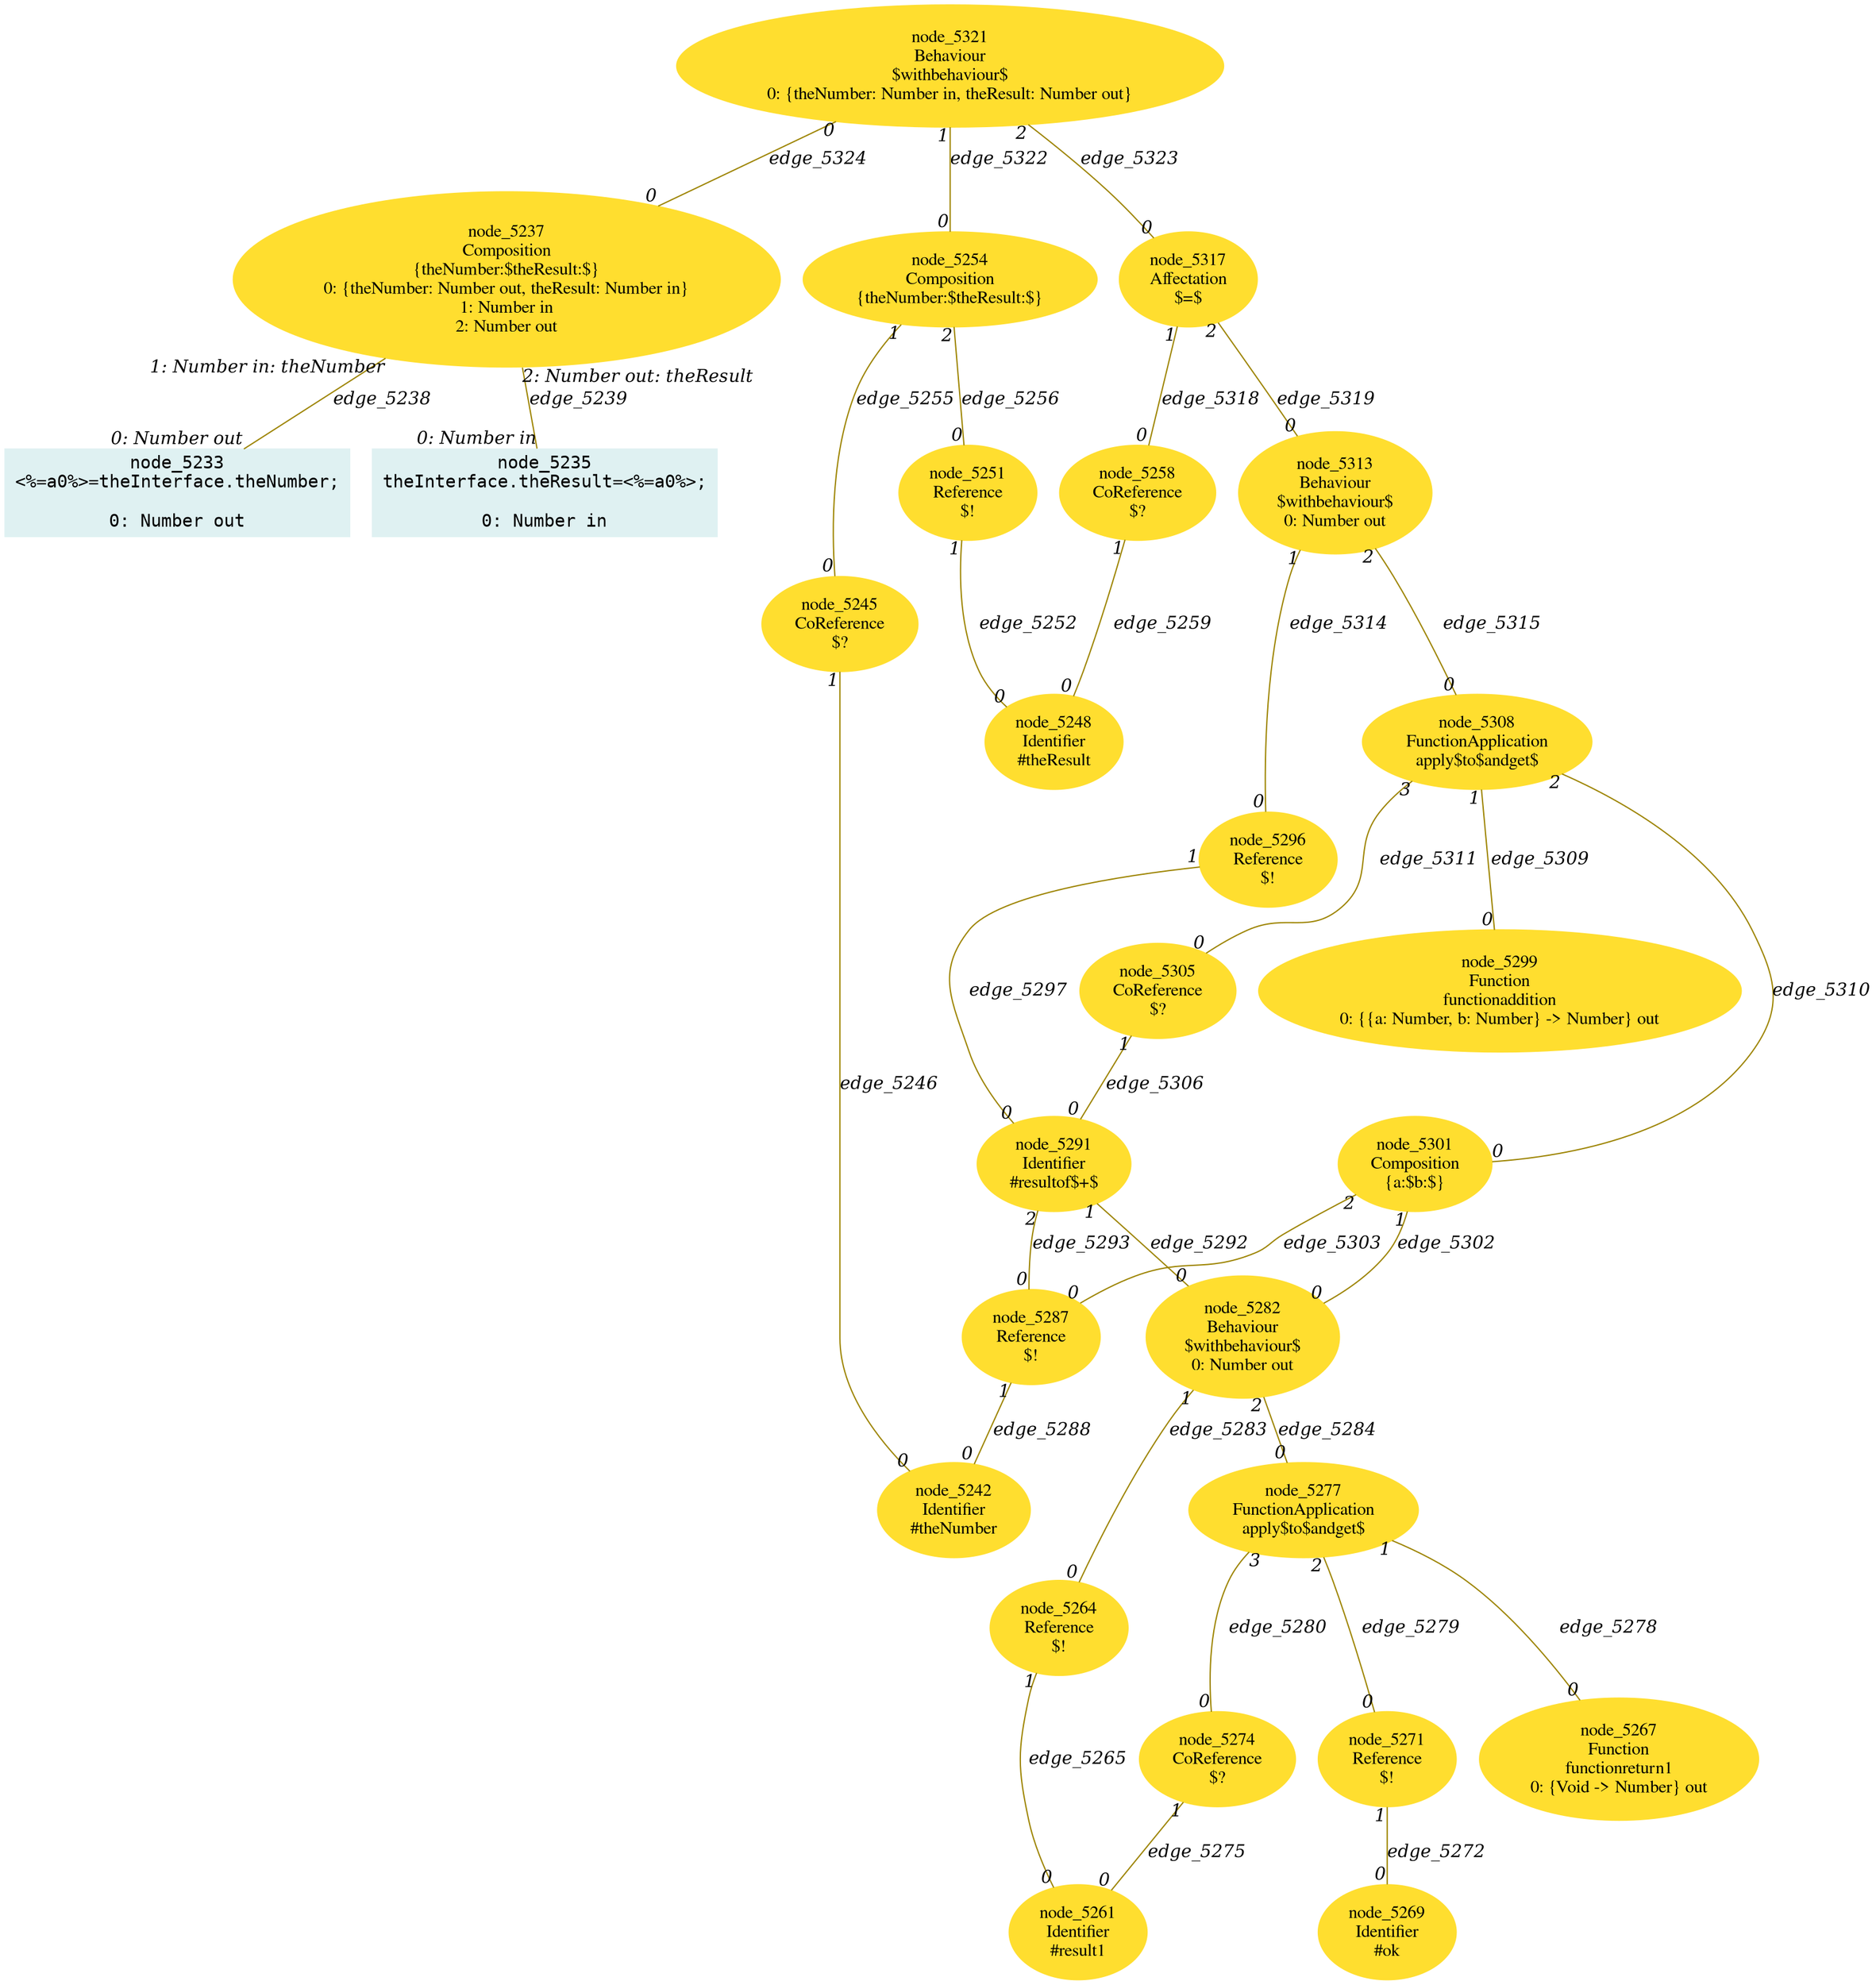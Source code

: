 digraph g{node_5233 [shape="box", style="filled", color="#dff1f2", fontname="Courier", label="node_5233
<%=a0%>=theInterface.theNumber;

0: Number out" ]
node_5235 [shape="box", style="filled", color="#dff1f2", fontname="Courier", label="node_5235
theInterface.theResult=<%=a0%>;

0: Number in" ]
node_5237 [shape="ellipse", style="filled", color="#ffde2f", fontname="Times", label="node_5237
Composition
{theNumber:$theResult:$}
0: {theNumber: Number out, theResult: Number in}
1: Number in
2: Number out" ]
node_5242 [shape="ellipse", style="filled", color="#ffde2f", fontname="Times", label="node_5242
Identifier
#theNumber
" ]
node_5245 [shape="ellipse", style="filled", color="#ffde2f", fontname="Times", label="node_5245
CoReference
$?
" ]
node_5248 [shape="ellipse", style="filled", color="#ffde2f", fontname="Times", label="node_5248
Identifier
#theResult
" ]
node_5251 [shape="ellipse", style="filled", color="#ffde2f", fontname="Times", label="node_5251
Reference
$!
" ]
node_5254 [shape="ellipse", style="filled", color="#ffde2f", fontname="Times", label="node_5254
Composition
{theNumber:$theResult:$}
" ]
node_5258 [shape="ellipse", style="filled", color="#ffde2f", fontname="Times", label="node_5258
CoReference
$?
" ]
node_5261 [shape="ellipse", style="filled", color="#ffde2f", fontname="Times", label="node_5261
Identifier
#result1
" ]
node_5264 [shape="ellipse", style="filled", color="#ffde2f", fontname="Times", label="node_5264
Reference
$!
" ]
node_5267 [shape="ellipse", style="filled", color="#ffde2f", fontname="Times", label="node_5267
Function
functionreturn1
0: {Void -> Number} out" ]
node_5269 [shape="ellipse", style="filled", color="#ffde2f", fontname="Times", label="node_5269
Identifier
#ok
" ]
node_5271 [shape="ellipse", style="filled", color="#ffde2f", fontname="Times", label="node_5271
Reference
$!
" ]
node_5274 [shape="ellipse", style="filled", color="#ffde2f", fontname="Times", label="node_5274
CoReference
$?
" ]
node_5277 [shape="ellipse", style="filled", color="#ffde2f", fontname="Times", label="node_5277
FunctionApplication
apply$to$andget$
" ]
node_5282 [shape="ellipse", style="filled", color="#ffde2f", fontname="Times", label="node_5282
Behaviour
$withbehaviour$
0: Number out" ]
node_5287 [shape="ellipse", style="filled", color="#ffde2f", fontname="Times", label="node_5287
Reference
$!
" ]
node_5291 [shape="ellipse", style="filled", color="#ffde2f", fontname="Times", label="node_5291
Identifier
#resultof$+$
" ]
node_5296 [shape="ellipse", style="filled", color="#ffde2f", fontname="Times", label="node_5296
Reference
$!
" ]
node_5299 [shape="ellipse", style="filled", color="#ffde2f", fontname="Times", label="node_5299
Function
functionaddition
0: {{a: Number, b: Number} -> Number} out" ]
node_5301 [shape="ellipse", style="filled", color="#ffde2f", fontname="Times", label="node_5301
Composition
{a:$b:$}
" ]
node_5305 [shape="ellipse", style="filled", color="#ffde2f", fontname="Times", label="node_5305
CoReference
$?
" ]
node_5308 [shape="ellipse", style="filled", color="#ffde2f", fontname="Times", label="node_5308
FunctionApplication
apply$to$andget$
" ]
node_5313 [shape="ellipse", style="filled", color="#ffde2f", fontname="Times", label="node_5313
Behaviour
$withbehaviour$
0: Number out" ]
node_5317 [shape="ellipse", style="filled", color="#ffde2f", fontname="Times", label="node_5317
Affectation
$=$
" ]
node_5321 [shape="ellipse", style="filled", color="#ffde2f", fontname="Times", label="node_5321
Behaviour
$withbehaviour$
0: {theNumber: Number in, theResult: Number out}" ]
node_5237 -> node_5233 [dir=none, arrowHead=none, fontname="Times-Italic", arrowsize=1, color="#9d8400", label="edge_5238",  headlabel="0: Number out", taillabel="1: Number in: theNumber" ]
node_5237 -> node_5235 [dir=none, arrowHead=none, fontname="Times-Italic", arrowsize=1, color="#9d8400", label="edge_5239",  headlabel="0: Number in", taillabel="2: Number out: theResult" ]
node_5245 -> node_5242 [dir=none, arrowHead=none, fontname="Times-Italic", arrowsize=1, color="#9d8400", label="edge_5246",  headlabel="0", taillabel="1" ]
node_5251 -> node_5248 [dir=none, arrowHead=none, fontname="Times-Italic", arrowsize=1, color="#9d8400", label="edge_5252",  headlabel="0", taillabel="1" ]
node_5254 -> node_5245 [dir=none, arrowHead=none, fontname="Times-Italic", arrowsize=1, color="#9d8400", label="edge_5255",  headlabel="0", taillabel="1" ]
node_5254 -> node_5251 [dir=none, arrowHead=none, fontname="Times-Italic", arrowsize=1, color="#9d8400", label="edge_5256",  headlabel="0", taillabel="2" ]
node_5258 -> node_5248 [dir=none, arrowHead=none, fontname="Times-Italic", arrowsize=1, color="#9d8400", label="edge_5259",  headlabel="0", taillabel="1" ]
node_5264 -> node_5261 [dir=none, arrowHead=none, fontname="Times-Italic", arrowsize=1, color="#9d8400", label="edge_5265",  headlabel="0", taillabel="1" ]
node_5271 -> node_5269 [dir=none, arrowHead=none, fontname="Times-Italic", arrowsize=1, color="#9d8400", label="edge_5272",  headlabel="0", taillabel="1" ]
node_5274 -> node_5261 [dir=none, arrowHead=none, fontname="Times-Italic", arrowsize=1, color="#9d8400", label="edge_5275",  headlabel="0", taillabel="1" ]
node_5277 -> node_5267 [dir=none, arrowHead=none, fontname="Times-Italic", arrowsize=1, color="#9d8400", label="edge_5278",  headlabel="0", taillabel="1" ]
node_5277 -> node_5271 [dir=none, arrowHead=none, fontname="Times-Italic", arrowsize=1, color="#9d8400", label="edge_5279",  headlabel="0", taillabel="2" ]
node_5277 -> node_5274 [dir=none, arrowHead=none, fontname="Times-Italic", arrowsize=1, color="#9d8400", label="edge_5280",  headlabel="0", taillabel="3" ]
node_5282 -> node_5264 [dir=none, arrowHead=none, fontname="Times-Italic", arrowsize=1, color="#9d8400", label="edge_5283",  headlabel="0", taillabel="1" ]
node_5282 -> node_5277 [dir=none, arrowHead=none, fontname="Times-Italic", arrowsize=1, color="#9d8400", label="edge_5284",  headlabel="0", taillabel="2" ]
node_5287 -> node_5242 [dir=none, arrowHead=none, fontname="Times-Italic", arrowsize=1, color="#9d8400", label="edge_5288",  headlabel="0", taillabel="1" ]
node_5291 -> node_5282 [dir=none, arrowHead=none, fontname="Times-Italic", arrowsize=1, color="#9d8400", label="edge_5292",  headlabel="0", taillabel="1" ]
node_5291 -> node_5287 [dir=none, arrowHead=none, fontname="Times-Italic", arrowsize=1, color="#9d8400", label="edge_5293",  headlabel="0", taillabel="2" ]
node_5296 -> node_5291 [dir=none, arrowHead=none, fontname="Times-Italic", arrowsize=1, color="#9d8400", label="edge_5297",  headlabel="0", taillabel="1" ]
node_5301 -> node_5282 [dir=none, arrowHead=none, fontname="Times-Italic", arrowsize=1, color="#9d8400", label="edge_5302",  headlabel="0", taillabel="1" ]
node_5301 -> node_5287 [dir=none, arrowHead=none, fontname="Times-Italic", arrowsize=1, color="#9d8400", label="edge_5303",  headlabel="0", taillabel="2" ]
node_5305 -> node_5291 [dir=none, arrowHead=none, fontname="Times-Italic", arrowsize=1, color="#9d8400", label="edge_5306",  headlabel="0", taillabel="1" ]
node_5308 -> node_5299 [dir=none, arrowHead=none, fontname="Times-Italic", arrowsize=1, color="#9d8400", label="edge_5309",  headlabel="0", taillabel="1" ]
node_5308 -> node_5301 [dir=none, arrowHead=none, fontname="Times-Italic", arrowsize=1, color="#9d8400", label="edge_5310",  headlabel="0", taillabel="2" ]
node_5308 -> node_5305 [dir=none, arrowHead=none, fontname="Times-Italic", arrowsize=1, color="#9d8400", label="edge_5311",  headlabel="0", taillabel="3" ]
node_5313 -> node_5296 [dir=none, arrowHead=none, fontname="Times-Italic", arrowsize=1, color="#9d8400", label="edge_5314",  headlabel="0", taillabel="1" ]
node_5313 -> node_5308 [dir=none, arrowHead=none, fontname="Times-Italic", arrowsize=1, color="#9d8400", label="edge_5315",  headlabel="0", taillabel="2" ]
node_5317 -> node_5258 [dir=none, arrowHead=none, fontname="Times-Italic", arrowsize=1, color="#9d8400", label="edge_5318",  headlabel="0", taillabel="1" ]
node_5317 -> node_5313 [dir=none, arrowHead=none, fontname="Times-Italic", arrowsize=1, color="#9d8400", label="edge_5319",  headlabel="0", taillabel="2" ]
node_5321 -> node_5254 [dir=none, arrowHead=none, fontname="Times-Italic", arrowsize=1, color="#9d8400", label="edge_5322",  headlabel="0", taillabel="1" ]
node_5321 -> node_5317 [dir=none, arrowHead=none, fontname="Times-Italic", arrowsize=1, color="#9d8400", label="edge_5323",  headlabel="0", taillabel="2" ]
node_5321 -> node_5237 [dir=none, arrowHead=none, fontname="Times-Italic", arrowsize=1, color="#9d8400", label="edge_5324",  headlabel="0", taillabel="0" ]
}